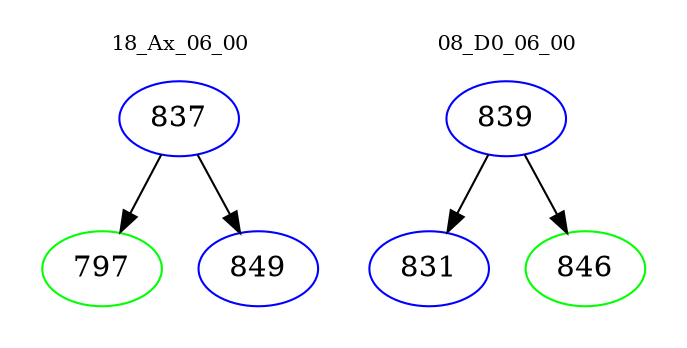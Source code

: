 digraph{
subgraph cluster_0 {
color = white
label = "18_Ax_06_00";
fontsize=10;
T0_837 [label="837", color="blue"]
T0_837 -> T0_797 [color="black"]
T0_797 [label="797", color="green"]
T0_837 -> T0_849 [color="black"]
T0_849 [label="849", color="blue"]
}
subgraph cluster_1 {
color = white
label = "08_D0_06_00";
fontsize=10;
T1_839 [label="839", color="blue"]
T1_839 -> T1_831 [color="black"]
T1_831 [label="831", color="blue"]
T1_839 -> T1_846 [color="black"]
T1_846 [label="846", color="green"]
}
}
